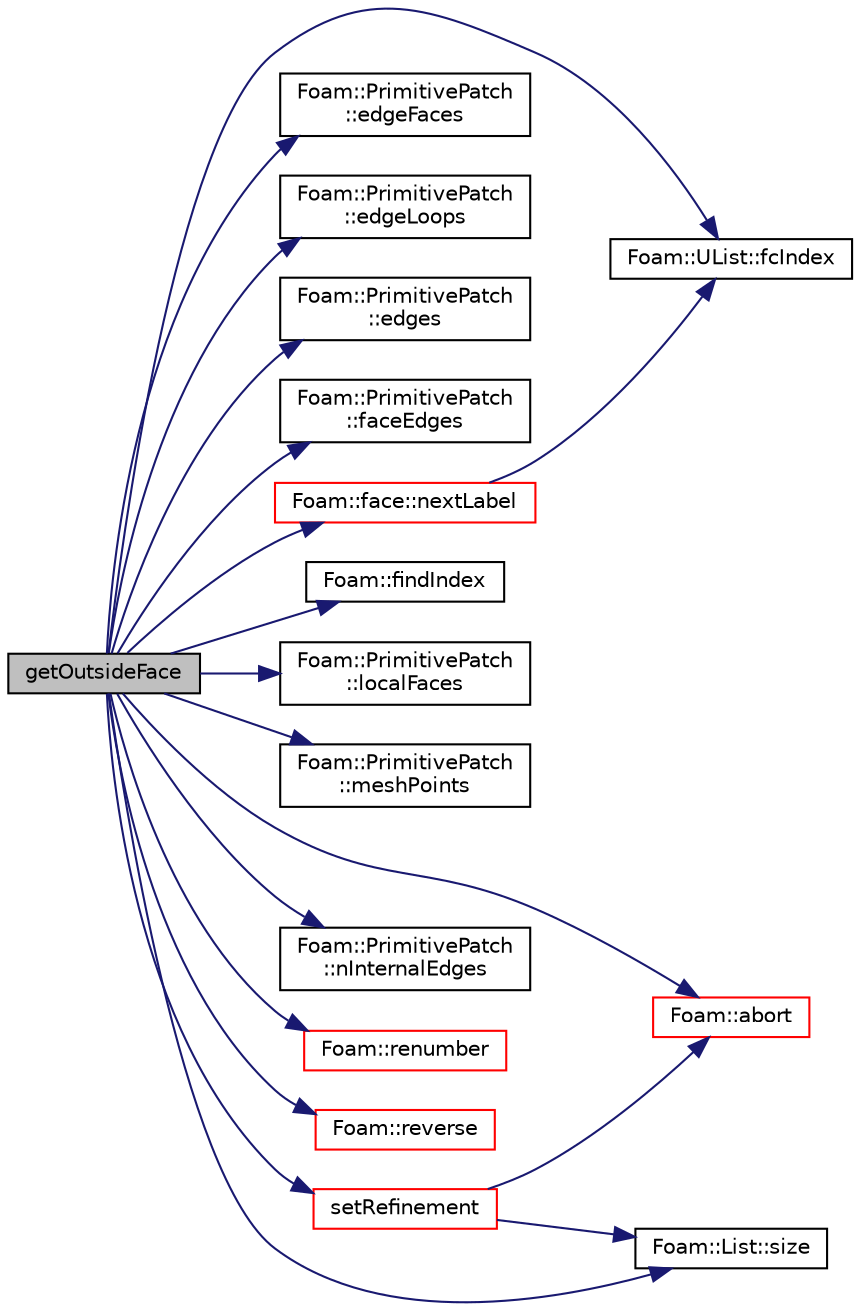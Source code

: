 digraph "getOutsideFace"
{
  bgcolor="transparent";
  edge [fontname="Helvetica",fontsize="10",labelfontname="Helvetica",labelfontsize="10"];
  node [fontname="Helvetica",fontsize="10",shape=record];
  rankdir="LR";
  Node1629 [label="getOutsideFace",height=0.2,width=0.4,color="black", fillcolor="grey75", style="filled", fontcolor="black"];
  Node1629 -> Node1630 [color="midnightblue",fontsize="10",style="solid",fontname="Helvetica"];
  Node1630 [label="Foam::abort",height=0.2,width=0.4,color="red",URL="$a21851.html#a447107a607d03e417307c203fa5fb44b"];
  Node1629 -> Node1675 [color="midnightblue",fontsize="10",style="solid",fontname="Helvetica"];
  Node1675 [label="Foam::PrimitivePatch\l::edgeFaces",height=0.2,width=0.4,color="black",URL="$a28693.html#ad38ecd2902727a890ebd437731c271c8",tooltip="Return edge-face addressing. "];
  Node1629 -> Node1676 [color="midnightblue",fontsize="10",style="solid",fontname="Helvetica"];
  Node1676 [label="Foam::PrimitivePatch\l::edgeLoops",height=0.2,width=0.4,color="black",URL="$a28693.html#ab33b342171927cf4e6ade5fa1a8851f1",tooltip="Return list of closed loops of boundary vertices. "];
  Node1629 -> Node1677 [color="midnightblue",fontsize="10",style="solid",fontname="Helvetica"];
  Node1677 [label="Foam::PrimitivePatch\l::edges",height=0.2,width=0.4,color="black",URL="$a28693.html#a21d764179912ddda5c6f95193c289846",tooltip="Return list of edges, address into LOCAL point list. "];
  Node1629 -> Node1678 [color="midnightblue",fontsize="10",style="solid",fontname="Helvetica"];
  Node1678 [label="Foam::PrimitivePatch\l::faceEdges",height=0.2,width=0.4,color="black",URL="$a28693.html#adbfcf489a527a07c33d684834faace79",tooltip="Return face-edge addressing. "];
  Node1629 -> Node1679 [color="midnightblue",fontsize="10",style="solid",fontname="Helvetica"];
  Node1679 [label="Foam::UList::fcIndex",height=0.2,width=0.4,color="black",URL="$a26837.html#a512534dbc231b74b95ff84902c1b2087",tooltip="Return the forward circular index, i.e. the next index. "];
  Node1629 -> Node1680 [color="midnightblue",fontsize="10",style="solid",fontname="Helvetica"];
  Node1680 [label="Foam::findIndex",height=0.2,width=0.4,color="black",URL="$a21851.html#ac16695f83f370df159eed19f92d095fb",tooltip="Find first occurence of given element and return index,. "];
  Node1629 -> Node1681 [color="midnightblue",fontsize="10",style="solid",fontname="Helvetica"];
  Node1681 [label="Foam::PrimitivePatch\l::localFaces",height=0.2,width=0.4,color="black",URL="$a28693.html#aa4bd29e9c9de3d53e26aa2bf2e803c60",tooltip="Return patch faces addressing into local point list. "];
  Node1629 -> Node1682 [color="midnightblue",fontsize="10",style="solid",fontname="Helvetica"];
  Node1682 [label="Foam::PrimitivePatch\l::meshPoints",height=0.2,width=0.4,color="black",URL="$a28693.html#a52e3a457780fe74b31d39dc046bce1d8",tooltip="Return labelList of mesh points in patch. They are constructed. "];
  Node1629 -> Node1683 [color="midnightblue",fontsize="10",style="solid",fontname="Helvetica"];
  Node1683 [label="Foam::face::nextLabel",height=0.2,width=0.4,color="red",URL="$a28369.html#a8d8ab7da5fc0315042faf1b6dcf64f4a",tooltip="Next vertex on face. "];
  Node1683 -> Node1679 [color="midnightblue",fontsize="10",style="solid",fontname="Helvetica"];
  Node1629 -> Node1685 [color="midnightblue",fontsize="10",style="solid",fontname="Helvetica"];
  Node1685 [label="Foam::PrimitivePatch\l::nInternalEdges",height=0.2,width=0.4,color="black",URL="$a28693.html#a2527d3d02270c4fdcf357d95079d5819",tooltip="Number of internal edges. "];
  Node1629 -> Node1686 [color="midnightblue",fontsize="10",style="solid",fontname="Helvetica"];
  Node1686 [label="Foam::renumber",height=0.2,width=0.4,color="red",URL="$a21851.html#a495791c4d9e97a9fb63adc1124e336dd",tooltip="Renumber the values (not the indices) of a list. "];
  Node1629 -> Node1693 [color="midnightblue",fontsize="10",style="solid",fontname="Helvetica"];
  Node1693 [label="Foam::reverse",height=0.2,width=0.4,color="red",URL="$a21851.html#a7153d7a33d40be3be4187d0e581437fe"];
  Node1629 -> Node1695 [color="midnightblue",fontsize="10",style="solid",fontname="Helvetica"];
  Node1695 [label="setRefinement",height=0.2,width=0.4,color="red",URL="$a22393.html#a67d2bb0d6cac2b27ae250df417ef6942",tooltip="Play commands into polyTopoChange to combine faces. Gets. "];
  Node1695 -> Node1696 [color="midnightblue",fontsize="10",style="solid",fontname="Helvetica"];
  Node1696 [label="Foam::List::size",height=0.2,width=0.4,color="black",URL="$a26833.html#a8a5f6fa29bd4b500caf186f60245b384",tooltip="Override size to be inconsistent with allocated storage. "];
  Node1695 -> Node1630 [color="midnightblue",fontsize="10",style="solid",fontname="Helvetica"];
  Node1629 -> Node1696 [color="midnightblue",fontsize="10",style="solid",fontname="Helvetica"];
}
